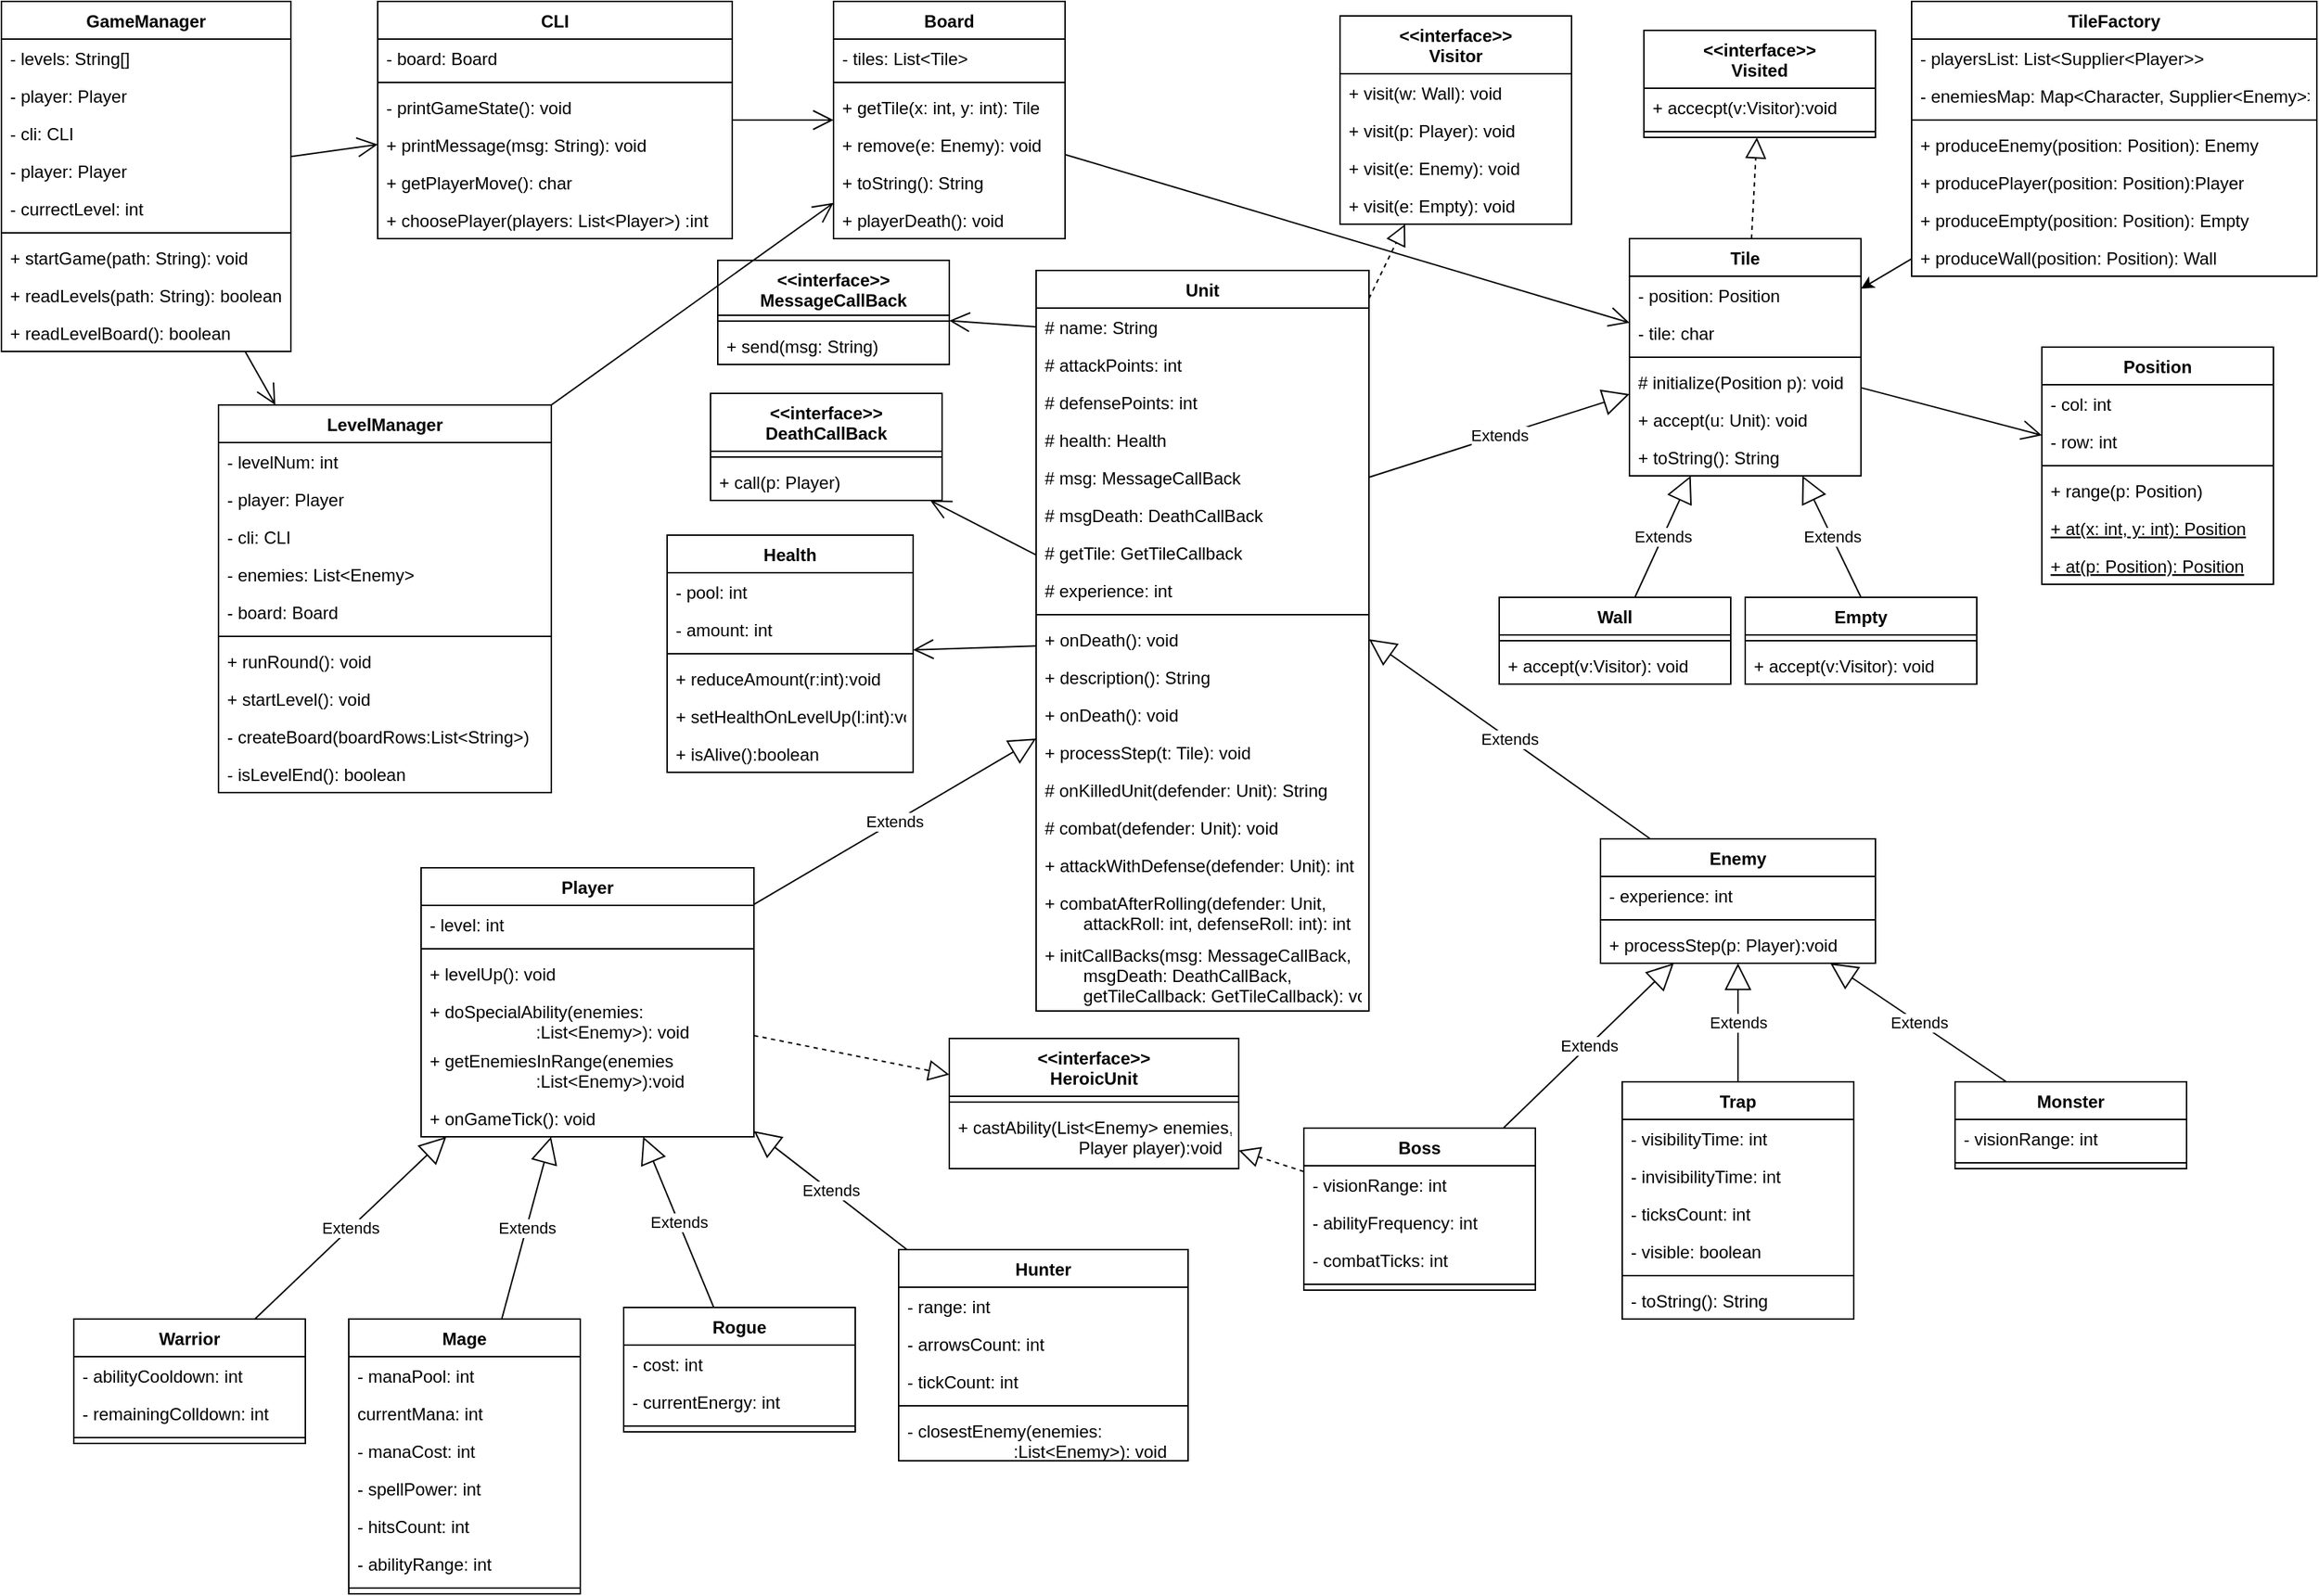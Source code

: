 <mxfile version="19.0.3" type="device"><diagram id="TW3htTOFpkHNs-c8Rnk6" name="‫עמוד-1‬"><mxGraphModel dx="1730" dy="1068" grid="1" gridSize="10" guides="1" tooltips="1" connect="1" arrows="1" fold="1" page="1" pageScale="1" pageWidth="1654" pageHeight="1169" math="0" shadow="0"><root><mxCell id="0"/><mxCell id="1" parent="0"/><mxCell id="2EGQBxaSz5jLg6DLiOOV-1" value="Tile" style="swimlane;fontStyle=1;align=center;verticalAlign=top;childLayout=stackLayout;horizontal=1;startSize=26;horizontalStack=0;resizeParent=1;resizeParentMax=0;resizeLast=0;collapsible=1;marginBottom=0;" parent="1" vertex="1"><mxGeometry x="1155" y="185" width="160" height="164" as="geometry"/></mxCell><mxCell id="2EGQBxaSz5jLg6DLiOOV-79" value="- position: Position" style="text;strokeColor=none;fillColor=none;align=left;verticalAlign=top;spacingLeft=4;spacingRight=4;overflow=hidden;rotatable=0;points=[[0,0.5],[1,0.5]];portConstraint=eastwest;" parent="2EGQBxaSz5jLg6DLiOOV-1" vertex="1"><mxGeometry y="26" width="160" height="26" as="geometry"/></mxCell><mxCell id="2EGQBxaSz5jLg6DLiOOV-77" value="- tile: char" style="text;strokeColor=none;fillColor=none;align=left;verticalAlign=top;spacingLeft=4;spacingRight=4;overflow=hidden;rotatable=0;points=[[0,0.5],[1,0.5]];portConstraint=eastwest;" parent="2EGQBxaSz5jLg6DLiOOV-1" vertex="1"><mxGeometry y="52" width="160" height="26" as="geometry"/></mxCell><mxCell id="2EGQBxaSz5jLg6DLiOOV-3" value="" style="line;strokeWidth=1;fillColor=none;align=left;verticalAlign=middle;spacingTop=-1;spacingLeft=3;spacingRight=3;rotatable=0;labelPosition=right;points=[];portConstraint=eastwest;" parent="2EGQBxaSz5jLg6DLiOOV-1" vertex="1"><mxGeometry y="78" width="160" height="8" as="geometry"/></mxCell><mxCell id="2EGQBxaSz5jLg6DLiOOV-73" value="# initialize(Position p): void" style="text;strokeColor=none;fillColor=none;align=left;verticalAlign=top;spacingLeft=4;spacingRight=4;overflow=hidden;rotatable=0;points=[[0,0.5],[1,0.5]];portConstraint=eastwest;" parent="2EGQBxaSz5jLg6DLiOOV-1" vertex="1"><mxGeometry y="86" width="160" height="26" as="geometry"/></mxCell><mxCell id="o4SK_AzqHz6DqV1nUIPL-28" value="+ accept(u: Unit): void" style="text;strokeColor=none;fillColor=none;align=left;verticalAlign=top;spacingLeft=4;spacingRight=4;overflow=hidden;rotatable=0;points=[[0,0.5],[1,0.5]];portConstraint=eastwest;" parent="2EGQBxaSz5jLg6DLiOOV-1" vertex="1"><mxGeometry y="112" width="160" height="26" as="geometry"/></mxCell><mxCell id="o4SK_AzqHz6DqV1nUIPL-29" value="+ toString(): String" style="text;strokeColor=none;fillColor=none;align=left;verticalAlign=top;spacingLeft=4;spacingRight=4;overflow=hidden;rotatable=0;points=[[0,0.5],[1,0.5]];portConstraint=eastwest;" parent="2EGQBxaSz5jLg6DLiOOV-1" vertex="1"><mxGeometry y="138" width="160" height="26" as="geometry"/></mxCell><mxCell id="2EGQBxaSz5jLg6DLiOOV-5" value="Unit" style="swimlane;fontStyle=1;align=center;verticalAlign=top;childLayout=stackLayout;horizontal=1;startSize=26;horizontalStack=0;resizeParent=1;resizeParentMax=0;resizeLast=0;collapsible=1;marginBottom=0;" parent="1" vertex="1"><mxGeometry x="745" y="207" width="230" height="512" as="geometry"/></mxCell><mxCell id="2EGQBxaSz5jLg6DLiOOV-6" value="# name: String" style="text;strokeColor=none;fillColor=none;align=left;verticalAlign=top;spacingLeft=4;spacingRight=4;overflow=hidden;rotatable=0;points=[[0,0.5],[1,0.5]];portConstraint=eastwest;" parent="2EGQBxaSz5jLg6DLiOOV-5" vertex="1"><mxGeometry y="26" width="230" height="26" as="geometry"/></mxCell><mxCell id="2EGQBxaSz5jLg6DLiOOV-82" value="# attackPoints: int" style="text;strokeColor=none;fillColor=none;align=left;verticalAlign=top;spacingLeft=4;spacingRight=4;overflow=hidden;rotatable=0;points=[[0,0.5],[1,0.5]];portConstraint=eastwest;" parent="2EGQBxaSz5jLg6DLiOOV-5" vertex="1"><mxGeometry y="52" width="230" height="26" as="geometry"/></mxCell><mxCell id="2EGQBxaSz5jLg6DLiOOV-83" value="# defensePoints: int" style="text;strokeColor=none;fillColor=none;align=left;verticalAlign=top;spacingLeft=4;spacingRight=4;overflow=hidden;rotatable=0;points=[[0,0.5],[1,0.5]];portConstraint=eastwest;" parent="2EGQBxaSz5jLg6DLiOOV-5" vertex="1"><mxGeometry y="78" width="230" height="26" as="geometry"/></mxCell><mxCell id="2EGQBxaSz5jLg6DLiOOV-88" value="# health: Health" style="text;strokeColor=none;fillColor=none;align=left;verticalAlign=top;spacingLeft=4;spacingRight=4;overflow=hidden;rotatable=0;points=[[0,0.5],[1,0.5]];portConstraint=eastwest;" parent="2EGQBxaSz5jLg6DLiOOV-5" vertex="1"><mxGeometry y="104" width="230" height="26" as="geometry"/></mxCell><mxCell id="-D_2-7nQ58THGDnQFeYu-1" value="# msg: MessageCallBack" style="text;strokeColor=none;fillColor=none;align=left;verticalAlign=top;spacingLeft=4;spacingRight=4;overflow=hidden;rotatable=0;points=[[0,0.5],[1,0.5]];portConstraint=eastwest;" parent="2EGQBxaSz5jLg6DLiOOV-5" vertex="1"><mxGeometry y="130" width="230" height="26" as="geometry"/></mxCell><mxCell id="-D_2-7nQ58THGDnQFeYu-2" value="# msgDeath: DeathCallBack" style="text;strokeColor=none;fillColor=none;align=left;verticalAlign=top;spacingLeft=4;spacingRight=4;overflow=hidden;rotatable=0;points=[[0,0.5],[1,0.5]];portConstraint=eastwest;" parent="2EGQBxaSz5jLg6DLiOOV-5" vertex="1"><mxGeometry y="156" width="230" height="26" as="geometry"/></mxCell><mxCell id="QyGMcgguSqEEzGkkwAp7-1" value="# getTile: GetTileCallback" style="text;strokeColor=none;fillColor=none;align=left;verticalAlign=top;spacingLeft=4;spacingRight=4;overflow=hidden;rotatable=0;points=[[0,0.5],[1,0.5]];portConstraint=eastwest;" parent="2EGQBxaSz5jLg6DLiOOV-5" vertex="1"><mxGeometry y="182" width="230" height="26" as="geometry"/></mxCell><mxCell id="2EGQBxaSz5jLg6DLiOOV-96" value="# experience: int" style="text;strokeColor=none;fillColor=none;align=left;verticalAlign=top;spacingLeft=4;spacingRight=4;overflow=hidden;rotatable=0;points=[[0,0.5],[1,0.5]];portConstraint=eastwest;" parent="2EGQBxaSz5jLg6DLiOOV-5" vertex="1"><mxGeometry y="208" width="230" height="26" as="geometry"/></mxCell><mxCell id="2EGQBxaSz5jLg6DLiOOV-7" value="" style="line;strokeWidth=1;fillColor=none;align=left;verticalAlign=middle;spacingTop=-1;spacingLeft=3;spacingRight=3;rotatable=0;labelPosition=right;points=[];portConstraint=eastwest;" parent="2EGQBxaSz5jLg6DLiOOV-5" vertex="1"><mxGeometry y="234" width="230" height="8" as="geometry"/></mxCell><mxCell id="2EGQBxaSz5jLg6DLiOOV-8" value="+ onDeath(): void" style="text;strokeColor=none;fillColor=none;align=left;verticalAlign=top;spacingLeft=4;spacingRight=4;overflow=hidden;rotatable=0;points=[[0,0.5],[1,0.5]];portConstraint=eastwest;" parent="2EGQBxaSz5jLg6DLiOOV-5" vertex="1"><mxGeometry y="242" width="230" height="26" as="geometry"/></mxCell><mxCell id="o4SK_AzqHz6DqV1nUIPL-21" value="+ description(): String" style="text;strokeColor=none;fillColor=none;align=left;verticalAlign=top;spacingLeft=4;spacingRight=4;overflow=hidden;rotatable=0;points=[[0,0.5],[1,0.5]];portConstraint=eastwest;" parent="2EGQBxaSz5jLg6DLiOOV-5" vertex="1"><mxGeometry y="268" width="230" height="26" as="geometry"/></mxCell><mxCell id="o4SK_AzqHz6DqV1nUIPL-34" value="+ onDeath(): void" style="text;strokeColor=none;fillColor=none;align=left;verticalAlign=top;spacingLeft=4;spacingRight=4;overflow=hidden;rotatable=0;points=[[0,0.5],[1,0.5]];portConstraint=eastwest;" parent="2EGQBxaSz5jLg6DLiOOV-5" vertex="1"><mxGeometry y="294" width="230" height="26" as="geometry"/></mxCell><mxCell id="o4SK_AzqHz6DqV1nUIPL-31" value="+ processStep(t: Tile): void" style="text;strokeColor=none;fillColor=none;align=left;verticalAlign=top;spacingLeft=4;spacingRight=4;overflow=hidden;rotatable=0;points=[[0,0.5],[1,0.5]];portConstraint=eastwest;" parent="2EGQBxaSz5jLg6DLiOOV-5" vertex="1"><mxGeometry y="320" width="230" height="26" as="geometry"/></mxCell><mxCell id="o4SK_AzqHz6DqV1nUIPL-32" value="# onKilledUnit(defender: Unit): String" style="text;strokeColor=none;fillColor=none;align=left;verticalAlign=top;spacingLeft=4;spacingRight=4;overflow=hidden;rotatable=0;points=[[0,0.5],[1,0.5]];portConstraint=eastwest;" parent="2EGQBxaSz5jLg6DLiOOV-5" vertex="1"><mxGeometry y="346" width="230" height="26" as="geometry"/></mxCell><mxCell id="o4SK_AzqHz6DqV1nUIPL-33" value="# combat(defender: Unit): void" style="text;strokeColor=none;fillColor=none;align=left;verticalAlign=top;spacingLeft=4;spacingRight=4;overflow=hidden;rotatable=0;points=[[0,0.5],[1,0.5]];portConstraint=eastwest;" parent="2EGQBxaSz5jLg6DLiOOV-5" vertex="1"><mxGeometry y="372" width="230" height="26" as="geometry"/></mxCell><mxCell id="2EGQBxaSz5jLg6DLiOOV-20" value="+ attackWithDefense(defender: Unit): int" style="text;strokeColor=none;fillColor=none;align=left;verticalAlign=top;spacingLeft=4;spacingRight=4;overflow=hidden;rotatable=0;points=[[0,0.5],[1,0.5]];portConstraint=eastwest;" parent="2EGQBxaSz5jLg6DLiOOV-5" vertex="1"><mxGeometry y="398" width="230" height="26" as="geometry"/></mxCell><mxCell id="QyGMcgguSqEEzGkkwAp7-2" value="+ combatAfterRolling(defender: Unit,&#10;        attackRoll: int, defenseRoll: int): int" style="text;strokeColor=none;fillColor=none;align=left;verticalAlign=top;spacingLeft=4;spacingRight=4;overflow=hidden;rotatable=0;points=[[0,0.5],[1,0.5]];portConstraint=eastwest;" parent="2EGQBxaSz5jLg6DLiOOV-5" vertex="1"><mxGeometry y="424" width="230" height="36" as="geometry"/></mxCell><mxCell id="-D_2-7nQ58THGDnQFeYu-18" value="+ initCallBacks(msg: MessageCallBack,&#10;        msgDeath: DeathCallBack,&#10;        getTileCallback: GetTileCallback): void&#10;" style="text;strokeColor=none;fillColor=none;align=left;verticalAlign=top;spacingLeft=4;spacingRight=4;overflow=hidden;rotatable=0;points=[[0,0.5],[1,0.5]];portConstraint=eastwest;" parent="2EGQBxaSz5jLg6DLiOOV-5" vertex="1"><mxGeometry y="460" width="230" height="52" as="geometry"/></mxCell><mxCell id="2EGQBxaSz5jLg6DLiOOV-9" value="Wall" style="swimlane;fontStyle=1;align=center;verticalAlign=top;childLayout=stackLayout;horizontal=1;startSize=26;horizontalStack=0;resizeParent=1;resizeParentMax=0;resizeLast=0;collapsible=1;marginBottom=0;" parent="1" vertex="1"><mxGeometry x="1065" y="433" width="160" height="60" as="geometry"/></mxCell><mxCell id="2EGQBxaSz5jLg6DLiOOV-11" value="" style="line;strokeWidth=1;fillColor=none;align=left;verticalAlign=middle;spacingTop=-1;spacingLeft=3;spacingRight=3;rotatable=0;labelPosition=right;points=[];portConstraint=eastwest;" parent="2EGQBxaSz5jLg6DLiOOV-9" vertex="1"><mxGeometry y="26" width="160" height="8" as="geometry"/></mxCell><mxCell id="HoTbtx_b1Ry6N1KX6HsH-11" value="+ accept(v:Visitor): void" style="text;strokeColor=none;fillColor=none;align=left;verticalAlign=top;spacingLeft=4;spacingRight=4;overflow=hidden;rotatable=0;points=[[0,0.5],[1,0.5]];portConstraint=eastwest;" parent="2EGQBxaSz5jLg6DLiOOV-9" vertex="1"><mxGeometry y="34" width="160" height="26" as="geometry"/></mxCell><mxCell id="2EGQBxaSz5jLg6DLiOOV-13" value="Empty" style="swimlane;fontStyle=1;align=center;verticalAlign=top;childLayout=stackLayout;horizontal=1;startSize=26;horizontalStack=0;resizeParent=1;resizeParentMax=0;resizeLast=0;collapsible=1;marginBottom=0;" parent="1" vertex="1"><mxGeometry x="1235" y="433" width="160" height="60" as="geometry"/></mxCell><mxCell id="2EGQBxaSz5jLg6DLiOOV-15" value="" style="line;strokeWidth=1;fillColor=none;align=left;verticalAlign=middle;spacingTop=-1;spacingLeft=3;spacingRight=3;rotatable=0;labelPosition=right;points=[];portConstraint=eastwest;" parent="2EGQBxaSz5jLg6DLiOOV-13" vertex="1"><mxGeometry y="26" width="160" height="8" as="geometry"/></mxCell><mxCell id="HoTbtx_b1Ry6N1KX6HsH-10" value="+ accept(v:Visitor): void" style="text;strokeColor=none;fillColor=none;align=left;verticalAlign=top;spacingLeft=4;spacingRight=4;overflow=hidden;rotatable=0;points=[[0,0.5],[1,0.5]];portConstraint=eastwest;" parent="2EGQBxaSz5jLg6DLiOOV-13" vertex="1"><mxGeometry y="34" width="160" height="26" as="geometry"/></mxCell><mxCell id="2EGQBxaSz5jLg6DLiOOV-17" value="Player" style="swimlane;fontStyle=1;align=center;verticalAlign=top;childLayout=stackLayout;horizontal=1;startSize=26;horizontalStack=0;resizeParent=1;resizeParentMax=0;resizeLast=0;collapsible=1;marginBottom=0;" parent="1" vertex="1"><mxGeometry x="320" y="620" width="230" height="186" as="geometry"/></mxCell><mxCell id="2EGQBxaSz5jLg6DLiOOV-97" value="- level: int" style="text;strokeColor=none;fillColor=none;align=left;verticalAlign=top;spacingLeft=4;spacingRight=4;overflow=hidden;rotatable=0;points=[[0,0.5],[1,0.5]];portConstraint=eastwest;" parent="2EGQBxaSz5jLg6DLiOOV-17" vertex="1"><mxGeometry y="26" width="230" height="26" as="geometry"/></mxCell><mxCell id="2EGQBxaSz5jLg6DLiOOV-19" value="" style="line;strokeWidth=1;fillColor=none;align=left;verticalAlign=middle;spacingTop=-1;spacingLeft=3;spacingRight=3;rotatable=0;labelPosition=right;points=[];portConstraint=eastwest;" parent="2EGQBxaSz5jLg6DLiOOV-17" vertex="1"><mxGeometry y="52" width="230" height="8" as="geometry"/></mxCell><mxCell id="o4SK_AzqHz6DqV1nUIPL-7" value="+ levelUp(): void" style="text;strokeColor=none;fillColor=none;align=left;verticalAlign=top;spacingLeft=4;spacingRight=4;overflow=hidden;rotatable=0;points=[[0,0.5],[1,0.5]];portConstraint=eastwest;" parent="2EGQBxaSz5jLg6DLiOOV-17" vertex="1"><mxGeometry y="60" width="230" height="26" as="geometry"/></mxCell><mxCell id="o4SK_AzqHz6DqV1nUIPL-8" value="+ doSpecialAbility(enemies:&#10;                      :List&lt;Enemy&gt;): void" style="text;strokeColor=none;fillColor=none;align=left;verticalAlign=top;spacingLeft=4;spacingRight=4;overflow=hidden;rotatable=0;points=[[0,0.5],[1,0.5]];portConstraint=eastwest;" parent="2EGQBxaSz5jLg6DLiOOV-17" vertex="1"><mxGeometry y="86" width="230" height="34" as="geometry"/></mxCell><mxCell id="QyGMcgguSqEEzGkkwAp7-18" value="+ getEnemiesInRange(enemies&#10;                      :List&lt;Enemy&gt;):void" style="text;strokeColor=none;fillColor=none;align=left;verticalAlign=top;spacingLeft=4;spacingRight=4;overflow=hidden;rotatable=0;points=[[0,0.5],[1,0.5]];portConstraint=eastwest;" parent="2EGQBxaSz5jLg6DLiOOV-17" vertex="1"><mxGeometry y="120" width="230" height="40" as="geometry"/></mxCell><mxCell id="QyGMcgguSqEEzGkkwAp7-19" value="+ onGameTick(): void" style="text;strokeColor=none;fillColor=none;align=left;verticalAlign=top;spacingLeft=4;spacingRight=4;overflow=hidden;rotatable=0;points=[[0,0.5],[1,0.5]];portConstraint=eastwest;" parent="2EGQBxaSz5jLg6DLiOOV-17" vertex="1"><mxGeometry y="160" width="230" height="26" as="geometry"/></mxCell><mxCell id="2EGQBxaSz5jLg6DLiOOV-21" value="Enemy" style="swimlane;fontStyle=1;align=center;verticalAlign=top;childLayout=stackLayout;horizontal=1;startSize=26;horizontalStack=0;resizeParent=1;resizeParentMax=0;resizeLast=0;collapsible=1;marginBottom=0;" parent="1" vertex="1"><mxGeometry x="1135" y="600" width="190" height="86" as="geometry"/></mxCell><mxCell id="2EGQBxaSz5jLg6DLiOOV-22" value="- experience: int" style="text;strokeColor=none;fillColor=none;align=left;verticalAlign=top;spacingLeft=4;spacingRight=4;overflow=hidden;rotatable=0;points=[[0,0.5],[1,0.5]];portConstraint=eastwest;" parent="2EGQBxaSz5jLg6DLiOOV-21" vertex="1"><mxGeometry y="26" width="190" height="26" as="geometry"/></mxCell><mxCell id="2EGQBxaSz5jLg6DLiOOV-23" value="" style="line;strokeWidth=1;fillColor=none;align=left;verticalAlign=middle;spacingTop=-1;spacingLeft=3;spacingRight=3;rotatable=0;labelPosition=right;points=[];portConstraint=eastwest;" parent="2EGQBxaSz5jLg6DLiOOV-21" vertex="1"><mxGeometry y="52" width="190" height="8" as="geometry"/></mxCell><mxCell id="2EGQBxaSz5jLg6DLiOOV-24" value="+ processStep(p: Player):void" style="text;strokeColor=none;fillColor=none;align=left;verticalAlign=top;spacingLeft=4;spacingRight=4;overflow=hidden;rotatable=0;points=[[0,0.5],[1,0.5]];portConstraint=eastwest;" parent="2EGQBxaSz5jLg6DLiOOV-21" vertex="1"><mxGeometry y="60" width="190" height="26" as="geometry"/></mxCell><mxCell id="2EGQBxaSz5jLg6DLiOOV-25" value="Trap" style="swimlane;fontStyle=1;align=center;verticalAlign=top;childLayout=stackLayout;horizontal=1;startSize=26;horizontalStack=0;resizeParent=1;resizeParentMax=0;resizeLast=0;collapsible=1;marginBottom=0;" parent="1" vertex="1"><mxGeometry x="1150" y="768" width="160" height="164" as="geometry"/></mxCell><mxCell id="2EGQBxaSz5jLg6DLiOOV-26" value="- visibilityTime: int" style="text;strokeColor=none;fillColor=none;align=left;verticalAlign=top;spacingLeft=4;spacingRight=4;overflow=hidden;rotatable=0;points=[[0,0.5],[1,0.5]];portConstraint=eastwest;" parent="2EGQBxaSz5jLg6DLiOOV-25" vertex="1"><mxGeometry y="26" width="160" height="26" as="geometry"/></mxCell><mxCell id="2EGQBxaSz5jLg6DLiOOV-28" value="- invisibilityTime: int" style="text;strokeColor=none;fillColor=none;align=left;verticalAlign=top;spacingLeft=4;spacingRight=4;overflow=hidden;rotatable=0;points=[[0,0.5],[1,0.5]];portConstraint=eastwest;" parent="2EGQBxaSz5jLg6DLiOOV-25" vertex="1"><mxGeometry y="52" width="160" height="26" as="geometry"/></mxCell><mxCell id="o4SK_AzqHz6DqV1nUIPL-17" value="- ticksCount: int" style="text;strokeColor=none;fillColor=none;align=left;verticalAlign=top;spacingLeft=4;spacingRight=4;overflow=hidden;rotatable=0;points=[[0,0.5],[1,0.5]];portConstraint=eastwest;" parent="2EGQBxaSz5jLg6DLiOOV-25" vertex="1"><mxGeometry y="78" width="160" height="26" as="geometry"/></mxCell><mxCell id="o4SK_AzqHz6DqV1nUIPL-18" value="- visible: boolean" style="text;strokeColor=none;fillColor=none;align=left;verticalAlign=top;spacingLeft=4;spacingRight=4;overflow=hidden;rotatable=0;points=[[0,0.5],[1,0.5]];portConstraint=eastwest;" parent="2EGQBxaSz5jLg6DLiOOV-25" vertex="1"><mxGeometry y="104" width="160" height="26" as="geometry"/></mxCell><mxCell id="2EGQBxaSz5jLg6DLiOOV-27" value="" style="line;strokeWidth=1;fillColor=none;align=left;verticalAlign=middle;spacingTop=-1;spacingLeft=3;spacingRight=3;rotatable=0;labelPosition=right;points=[];portConstraint=eastwest;" parent="2EGQBxaSz5jLg6DLiOOV-25" vertex="1"><mxGeometry y="130" width="160" height="8" as="geometry"/></mxCell><mxCell id="o4SK_AzqHz6DqV1nUIPL-19" value="- toString(): String" style="text;strokeColor=none;fillColor=none;align=left;verticalAlign=top;spacingLeft=4;spacingRight=4;overflow=hidden;rotatable=0;points=[[0,0.5],[1,0.5]];portConstraint=eastwest;" parent="2EGQBxaSz5jLg6DLiOOV-25" vertex="1"><mxGeometry y="138" width="160" height="26" as="geometry"/></mxCell><mxCell id="2EGQBxaSz5jLg6DLiOOV-29" value="Monster" style="swimlane;fontStyle=1;align=center;verticalAlign=top;childLayout=stackLayout;horizontal=1;startSize=26;horizontalStack=0;resizeParent=1;resizeParentMax=0;resizeLast=0;collapsible=1;marginBottom=0;" parent="1" vertex="1"><mxGeometry x="1380" y="768" width="160" height="60" as="geometry"/></mxCell><mxCell id="2EGQBxaSz5jLg6DLiOOV-30" value="- visionRange: int" style="text;strokeColor=none;fillColor=none;align=left;verticalAlign=top;spacingLeft=4;spacingRight=4;overflow=hidden;rotatable=0;points=[[0,0.5],[1,0.5]];portConstraint=eastwest;" parent="2EGQBxaSz5jLg6DLiOOV-29" vertex="1"><mxGeometry y="26" width="160" height="26" as="geometry"/></mxCell><mxCell id="2EGQBxaSz5jLg6DLiOOV-31" value="" style="line;strokeWidth=1;fillColor=none;align=left;verticalAlign=middle;spacingTop=-1;spacingLeft=3;spacingRight=3;rotatable=0;labelPosition=right;points=[];portConstraint=eastwest;" parent="2EGQBxaSz5jLg6DLiOOV-29" vertex="1"><mxGeometry y="52" width="160" height="8" as="geometry"/></mxCell><mxCell id="2EGQBxaSz5jLg6DLiOOV-33" value="Warrior" style="swimlane;fontStyle=1;align=center;verticalAlign=top;childLayout=stackLayout;horizontal=1;startSize=26;horizontalStack=0;resizeParent=1;resizeParentMax=0;resizeLast=0;collapsible=1;marginBottom=0;" parent="1" vertex="1"><mxGeometry x="80" y="932" width="160" height="86" as="geometry"/></mxCell><mxCell id="2EGQBxaSz5jLg6DLiOOV-34" value="- abilityCooldown: int" style="text;strokeColor=none;fillColor=none;align=left;verticalAlign=top;spacingLeft=4;spacingRight=4;overflow=hidden;rotatable=0;points=[[0,0.5],[1,0.5]];portConstraint=eastwest;" parent="2EGQBxaSz5jLg6DLiOOV-33" vertex="1"><mxGeometry y="26" width="160" height="26" as="geometry"/></mxCell><mxCell id="o4SK_AzqHz6DqV1nUIPL-9" value="- remainingColldown: int" style="text;strokeColor=none;fillColor=none;align=left;verticalAlign=top;spacingLeft=4;spacingRight=4;overflow=hidden;rotatable=0;points=[[0,0.5],[1,0.5]];portConstraint=eastwest;" parent="2EGQBxaSz5jLg6DLiOOV-33" vertex="1"><mxGeometry y="52" width="160" height="26" as="geometry"/></mxCell><mxCell id="2EGQBxaSz5jLg6DLiOOV-35" value="" style="line;strokeWidth=1;fillColor=none;align=left;verticalAlign=middle;spacingTop=-1;spacingLeft=3;spacingRight=3;rotatable=0;labelPosition=right;points=[];portConstraint=eastwest;" parent="2EGQBxaSz5jLg6DLiOOV-33" vertex="1"><mxGeometry y="78" width="160" height="8" as="geometry"/></mxCell><mxCell id="2EGQBxaSz5jLg6DLiOOV-37" value="Mage" style="swimlane;fontStyle=1;align=center;verticalAlign=top;childLayout=stackLayout;horizontal=1;startSize=26;horizontalStack=0;resizeParent=1;resizeParentMax=0;resizeLast=0;collapsible=1;marginBottom=0;" parent="1" vertex="1"><mxGeometry x="270" y="932" width="160" height="190" as="geometry"/></mxCell><mxCell id="2EGQBxaSz5jLg6DLiOOV-38" value="- manaPool: int" style="text;strokeColor=none;fillColor=none;align=left;verticalAlign=top;spacingLeft=4;spacingRight=4;overflow=hidden;rotatable=0;points=[[0,0.5],[1,0.5]];portConstraint=eastwest;" parent="2EGQBxaSz5jLg6DLiOOV-37" vertex="1"><mxGeometry y="26" width="160" height="26" as="geometry"/></mxCell><mxCell id="o4SK_AzqHz6DqV1nUIPL-10" value="currentMana: int" style="text;strokeColor=none;fillColor=none;align=left;verticalAlign=top;spacingLeft=4;spacingRight=4;overflow=hidden;rotatable=0;points=[[0,0.5],[1,0.5]];portConstraint=eastwest;" parent="2EGQBxaSz5jLg6DLiOOV-37" vertex="1"><mxGeometry y="52" width="160" height="26" as="geometry"/></mxCell><mxCell id="2EGQBxaSz5jLg6DLiOOV-40" value="- manaCost: int" style="text;strokeColor=none;fillColor=none;align=left;verticalAlign=top;spacingLeft=4;spacingRight=4;overflow=hidden;rotatable=0;points=[[0,0.5],[1,0.5]];portConstraint=eastwest;" parent="2EGQBxaSz5jLg6DLiOOV-37" vertex="1"><mxGeometry y="78" width="160" height="26" as="geometry"/></mxCell><mxCell id="o4SK_AzqHz6DqV1nUIPL-11" value="- spellPower: int" style="text;strokeColor=none;fillColor=none;align=left;verticalAlign=top;spacingLeft=4;spacingRight=4;overflow=hidden;rotatable=0;points=[[0,0.5],[1,0.5]];portConstraint=eastwest;" parent="2EGQBxaSz5jLg6DLiOOV-37" vertex="1"><mxGeometry y="104" width="160" height="26" as="geometry"/></mxCell><mxCell id="o4SK_AzqHz6DqV1nUIPL-12" value="- hitsCount: int" style="text;strokeColor=none;fillColor=none;align=left;verticalAlign=top;spacingLeft=4;spacingRight=4;overflow=hidden;rotatable=0;points=[[0,0.5],[1,0.5]];portConstraint=eastwest;" parent="2EGQBxaSz5jLg6DLiOOV-37" vertex="1"><mxGeometry y="130" width="160" height="26" as="geometry"/></mxCell><mxCell id="o4SK_AzqHz6DqV1nUIPL-13" value="- abilityRange: int" style="text;strokeColor=none;fillColor=none;align=left;verticalAlign=top;spacingLeft=4;spacingRight=4;overflow=hidden;rotatable=0;points=[[0,0.5],[1,0.5]];portConstraint=eastwest;" parent="2EGQBxaSz5jLg6DLiOOV-37" vertex="1"><mxGeometry y="156" width="160" height="26" as="geometry"/></mxCell><mxCell id="2EGQBxaSz5jLg6DLiOOV-39" value="" style="line;strokeWidth=1;fillColor=none;align=left;verticalAlign=middle;spacingTop=-1;spacingLeft=3;spacingRight=3;rotatable=0;labelPosition=right;points=[];portConstraint=eastwest;" parent="2EGQBxaSz5jLg6DLiOOV-37" vertex="1"><mxGeometry y="182" width="160" height="8" as="geometry"/></mxCell><mxCell id="2EGQBxaSz5jLg6DLiOOV-41" value="Rogue" style="swimlane;fontStyle=1;align=center;verticalAlign=top;childLayout=stackLayout;horizontal=1;startSize=26;horizontalStack=0;resizeParent=1;resizeParentMax=0;resizeLast=0;collapsible=1;marginBottom=0;" parent="1" vertex="1"><mxGeometry x="460" y="924" width="160" height="86" as="geometry"/></mxCell><mxCell id="2EGQBxaSz5jLg6DLiOOV-42" value="- cost: int" style="text;strokeColor=none;fillColor=none;align=left;verticalAlign=top;spacingLeft=4;spacingRight=4;overflow=hidden;rotatable=0;points=[[0,0.5],[1,0.5]];portConstraint=eastwest;" parent="2EGQBxaSz5jLg6DLiOOV-41" vertex="1"><mxGeometry y="26" width="160" height="26" as="geometry"/></mxCell><mxCell id="o4SK_AzqHz6DqV1nUIPL-16" value="- currentEnergy: int" style="text;strokeColor=none;fillColor=none;align=left;verticalAlign=top;spacingLeft=4;spacingRight=4;overflow=hidden;rotatable=0;points=[[0,0.5],[1,0.5]];portConstraint=eastwest;" parent="2EGQBxaSz5jLg6DLiOOV-41" vertex="1"><mxGeometry y="52" width="160" height="26" as="geometry"/></mxCell><mxCell id="2EGQBxaSz5jLg6DLiOOV-43" value="" style="line;strokeWidth=1;fillColor=none;align=left;verticalAlign=middle;spacingTop=-1;spacingLeft=3;spacingRight=3;rotatable=0;labelPosition=right;points=[];portConstraint=eastwest;" parent="2EGQBxaSz5jLg6DLiOOV-41" vertex="1"><mxGeometry y="78" width="160" height="8" as="geometry"/></mxCell><mxCell id="2EGQBxaSz5jLg6DLiOOV-45" value="Board" style="swimlane;fontStyle=1;align=center;verticalAlign=top;childLayout=stackLayout;horizontal=1;startSize=26;horizontalStack=0;resizeParent=1;resizeParentMax=0;resizeLast=0;collapsible=1;marginBottom=0;" parent="1" vertex="1"><mxGeometry x="605" y="21" width="160" height="164" as="geometry"/></mxCell><mxCell id="2EGQBxaSz5jLg6DLiOOV-46" value="- tiles: List&lt;Tile&gt;" style="text;strokeColor=none;fillColor=none;align=left;verticalAlign=top;spacingLeft=4;spacingRight=4;overflow=hidden;rotatable=0;points=[[0,0.5],[1,0.5]];portConstraint=eastwest;" parent="2EGQBxaSz5jLg6DLiOOV-45" vertex="1"><mxGeometry y="26" width="160" height="26" as="geometry"/></mxCell><mxCell id="2EGQBxaSz5jLg6DLiOOV-47" value="" style="line;strokeWidth=1;fillColor=none;align=left;verticalAlign=middle;spacingTop=-1;spacingLeft=3;spacingRight=3;rotatable=0;labelPosition=right;points=[];portConstraint=eastwest;" parent="2EGQBxaSz5jLg6DLiOOV-45" vertex="1"><mxGeometry y="52" width="160" height="8" as="geometry"/></mxCell><mxCell id="2EGQBxaSz5jLg6DLiOOV-48" value="+ getTile(x: int, y: int): Tile" style="text;strokeColor=none;fillColor=none;align=left;verticalAlign=top;spacingLeft=4;spacingRight=4;overflow=hidden;rotatable=0;points=[[0,0.5],[1,0.5]];portConstraint=eastwest;" parent="2EGQBxaSz5jLg6DLiOOV-45" vertex="1"><mxGeometry y="60" width="160" height="26" as="geometry"/></mxCell><mxCell id="o4SK_AzqHz6DqV1nUIPL-26" value="+ remove(e: Enemy): void" style="text;strokeColor=none;fillColor=none;align=left;verticalAlign=top;spacingLeft=4;spacingRight=4;overflow=hidden;rotatable=0;points=[[0,0.5],[1,0.5]];portConstraint=eastwest;" parent="2EGQBxaSz5jLg6DLiOOV-45" vertex="1"><mxGeometry y="86" width="160" height="26" as="geometry"/></mxCell><mxCell id="o4SK_AzqHz6DqV1nUIPL-27" value="+ toString(): String" style="text;strokeColor=none;fillColor=none;align=left;verticalAlign=top;spacingLeft=4;spacingRight=4;overflow=hidden;rotatable=0;points=[[0,0.5],[1,0.5]];portConstraint=eastwest;" parent="2EGQBxaSz5jLg6DLiOOV-45" vertex="1"><mxGeometry y="112" width="160" height="26" as="geometry"/></mxCell><mxCell id="-D_2-7nQ58THGDnQFeYu-24" value="+ playerDeath(): void" style="text;strokeColor=none;fillColor=none;align=left;verticalAlign=top;spacingLeft=4;spacingRight=4;overflow=hidden;rotatable=0;points=[[0,0.5],[1,0.5]];portConstraint=eastwest;" parent="2EGQBxaSz5jLg6DLiOOV-45" vertex="1"><mxGeometry y="138" width="160" height="26" as="geometry"/></mxCell><mxCell id="2EGQBxaSz5jLg6DLiOOV-49" value="" style="endArrow=open;endFill=1;endSize=12;html=1;rounded=0;" parent="1" source="2EGQBxaSz5jLg6DLiOOV-45" target="2EGQBxaSz5jLg6DLiOOV-1" edge="1"><mxGeometry width="160" relative="1" as="geometry"><mxPoint x="725" y="339" as="sourcePoint"/><mxPoint x="885" y="339" as="targetPoint"/><Array as="points"/></mxGeometry></mxCell><mxCell id="2EGQBxaSz5jLg6DLiOOV-50" value="Extends" style="endArrow=block;endSize=16;endFill=0;html=1;rounded=0;exitX=1;exitY=0.5;exitDx=0;exitDy=0;" parent="1" source="-D_2-7nQ58THGDnQFeYu-1" target="2EGQBxaSz5jLg6DLiOOV-1" edge="1"><mxGeometry width="160" relative="1" as="geometry"><mxPoint x="955" y="355.264" as="sourcePoint"/><mxPoint x="945" y="351" as="targetPoint"/></mxGeometry></mxCell><mxCell id="2EGQBxaSz5jLg6DLiOOV-51" value="Extends" style="endArrow=block;endSize=16;endFill=0;html=1;rounded=0;" parent="1" source="2EGQBxaSz5jLg6DLiOOV-9" target="2EGQBxaSz5jLg6DLiOOV-1" edge="1"><mxGeometry width="160" relative="1" as="geometry"><mxPoint x="785" y="351" as="sourcePoint"/><mxPoint x="945" y="351" as="targetPoint"/></mxGeometry></mxCell><mxCell id="2EGQBxaSz5jLg6DLiOOV-52" value="Extends" style="endArrow=block;endSize=16;endFill=0;html=1;rounded=0;exitX=0.5;exitY=0;exitDx=0;exitDy=0;" parent="1" source="2EGQBxaSz5jLg6DLiOOV-13" target="2EGQBxaSz5jLg6DLiOOV-1" edge="1"><mxGeometry width="160" relative="1" as="geometry"><mxPoint x="785" y="351" as="sourcePoint"/><mxPoint x="945" y="351" as="targetPoint"/></mxGeometry></mxCell><mxCell id="2EGQBxaSz5jLg6DLiOOV-53" value="Extends" style="endArrow=block;endSize=16;endFill=0;html=1;rounded=0;" parent="1" source="2EGQBxaSz5jLg6DLiOOV-17" target="2EGQBxaSz5jLg6DLiOOV-5" edge="1"><mxGeometry width="160" relative="1" as="geometry"><mxPoint x="725" y="539" as="sourcePoint"/><mxPoint x="885" y="539" as="targetPoint"/></mxGeometry></mxCell><mxCell id="2EGQBxaSz5jLg6DLiOOV-54" value="Extends" style="endArrow=block;endSize=16;endFill=0;html=1;rounded=0;entryX=1;entryY=0.5;entryDx=0;entryDy=0;" parent="1" source="2EGQBxaSz5jLg6DLiOOV-21" target="2EGQBxaSz5jLg6DLiOOV-8" edge="1"><mxGeometry width="160" relative="1" as="geometry"><mxPoint x="785" y="551" as="sourcePoint"/><mxPoint x="955" y="475.419" as="targetPoint"/></mxGeometry></mxCell><mxCell id="2EGQBxaSz5jLg6DLiOOV-55" value="Extends" style="endArrow=block;endSize=16;endFill=0;html=1;rounded=0;" parent="1" source="2EGQBxaSz5jLg6DLiOOV-33" target="2EGQBxaSz5jLg6DLiOOV-17" edge="1"><mxGeometry width="160" relative="1" as="geometry"><mxPoint x="725" y="639" as="sourcePoint"/><mxPoint x="885" y="639" as="targetPoint"/></mxGeometry></mxCell><mxCell id="2EGQBxaSz5jLg6DLiOOV-56" value="Extends" style="endArrow=block;endSize=16;endFill=0;html=1;rounded=0;" parent="1" source="2EGQBxaSz5jLg6DLiOOV-37" target="2EGQBxaSz5jLg6DLiOOV-17" edge="1"><mxGeometry width="160" relative="1" as="geometry"><mxPoint x="725" y="639" as="sourcePoint"/><mxPoint x="885" y="639" as="targetPoint"/></mxGeometry></mxCell><mxCell id="2EGQBxaSz5jLg6DLiOOV-57" value="Extends" style="endArrow=block;endSize=16;endFill=0;html=1;rounded=0;" parent="1" source="2EGQBxaSz5jLg6DLiOOV-41" target="2EGQBxaSz5jLg6DLiOOV-17" edge="1"><mxGeometry width="160" relative="1" as="geometry"><mxPoint x="725" y="639" as="sourcePoint"/><mxPoint x="885" y="639" as="targetPoint"/></mxGeometry></mxCell><mxCell id="2EGQBxaSz5jLg6DLiOOV-58" value="Extends" style="endArrow=block;endSize=16;endFill=0;html=1;rounded=0;" parent="1" source="2EGQBxaSz5jLg6DLiOOV-25" target="2EGQBxaSz5jLg6DLiOOV-21" edge="1"><mxGeometry width="160" relative="1" as="geometry"><mxPoint x="895" y="510" as="sourcePoint"/><mxPoint x="1055" y="510" as="targetPoint"/></mxGeometry></mxCell><mxCell id="2EGQBxaSz5jLg6DLiOOV-59" value="Extends" style="endArrow=block;endSize=16;endFill=0;html=1;rounded=0;" parent="1" source="2EGQBxaSz5jLg6DLiOOV-29" target="2EGQBxaSz5jLg6DLiOOV-21" edge="1"><mxGeometry width="160" relative="1" as="geometry"><mxPoint x="775" y="510" as="sourcePoint"/><mxPoint x="935" y="510" as="targetPoint"/></mxGeometry></mxCell><mxCell id="2EGQBxaSz5jLg6DLiOOV-60" value="CLI" style="swimlane;fontStyle=1;align=center;verticalAlign=top;childLayout=stackLayout;horizontal=1;startSize=26;horizontalStack=0;resizeParent=1;resizeParentMax=0;resizeLast=0;collapsible=1;marginBottom=0;" parent="1" vertex="1"><mxGeometry x="290" y="21" width="245" height="164" as="geometry"/></mxCell><mxCell id="HoTbtx_b1Ry6N1KX6HsH-1" value="- board: Board" style="text;strokeColor=none;fillColor=none;align=left;verticalAlign=top;spacingLeft=4;spacingRight=4;overflow=hidden;rotatable=0;points=[[0,0.5],[1,0.5]];portConstraint=eastwest;" parent="2EGQBxaSz5jLg6DLiOOV-60" vertex="1"><mxGeometry y="26" width="245" height="26" as="geometry"/></mxCell><mxCell id="2EGQBxaSz5jLg6DLiOOV-62" value="" style="line;strokeWidth=1;fillColor=none;align=left;verticalAlign=middle;spacingTop=-1;spacingLeft=3;spacingRight=3;rotatable=0;labelPosition=right;points=[];portConstraint=eastwest;" parent="2EGQBxaSz5jLg6DLiOOV-60" vertex="1"><mxGeometry y="52" width="245" height="8" as="geometry"/></mxCell><mxCell id="2EGQBxaSz5jLg6DLiOOV-63" value="- printGameState(): void" style="text;strokeColor=none;fillColor=none;align=left;verticalAlign=top;spacingLeft=4;spacingRight=4;overflow=hidden;rotatable=0;points=[[0,0.5],[1,0.5]];portConstraint=eastwest;" parent="2EGQBxaSz5jLg6DLiOOV-60" vertex="1"><mxGeometry y="60" width="245" height="26" as="geometry"/></mxCell><mxCell id="kk0bY-R7mO2mtczOuIQn-6" value="+ printMessage(msg: String): void" style="text;strokeColor=none;fillColor=none;align=left;verticalAlign=top;spacingLeft=4;spacingRight=4;overflow=hidden;rotatable=0;points=[[0,0.5],[1,0.5]];portConstraint=eastwest;" parent="2EGQBxaSz5jLg6DLiOOV-60" vertex="1"><mxGeometry y="86" width="245" height="26" as="geometry"/></mxCell><mxCell id="HoTbtx_b1Ry6N1KX6HsH-2" value="+ getPlayerMove(): char" style="text;strokeColor=none;fillColor=none;align=left;verticalAlign=top;spacingLeft=4;spacingRight=4;overflow=hidden;rotatable=0;points=[[0,0.5],[1,0.5]];portConstraint=eastwest;" parent="2EGQBxaSz5jLg6DLiOOV-60" vertex="1"><mxGeometry y="112" width="245" height="26" as="geometry"/></mxCell><mxCell id="HoTbtx_b1Ry6N1KX6HsH-3" value="+ choosePlayer(players: List&lt;Player&gt;) :int" style="text;strokeColor=none;fillColor=none;align=left;verticalAlign=top;spacingLeft=4;spacingRight=4;overflow=hidden;rotatable=0;points=[[0,0.5],[1,0.5]];portConstraint=eastwest;" parent="2EGQBxaSz5jLg6DLiOOV-60" vertex="1"><mxGeometry y="138" width="245" height="26" as="geometry"/></mxCell><mxCell id="2EGQBxaSz5jLg6DLiOOV-78" value="Position" style="swimlane;fontStyle=1;align=center;verticalAlign=top;childLayout=stackLayout;horizontal=1;startSize=26;horizontalStack=0;resizeParent=1;resizeParentMax=0;resizeLast=0;collapsible=1;marginBottom=0;" parent="1" vertex="1"><mxGeometry x="1440" y="260" width="160" height="164" as="geometry"/></mxCell><mxCell id="2EGQBxaSz5jLg6DLiOOV-72" value="- col: int" style="text;strokeColor=none;fillColor=none;align=left;verticalAlign=top;spacingLeft=4;spacingRight=4;overflow=hidden;rotatable=0;points=[[0,0.5],[1,0.5]];portConstraint=eastwest;" parent="2EGQBxaSz5jLg6DLiOOV-78" vertex="1"><mxGeometry y="26" width="160" height="26" as="geometry"/></mxCell><mxCell id="2EGQBxaSz5jLg6DLiOOV-4" value="- row: int" style="text;strokeColor=none;fillColor=none;align=left;verticalAlign=top;spacingLeft=4;spacingRight=4;overflow=hidden;rotatable=0;points=[[0,0.5],[1,0.5]];portConstraint=eastwest;" parent="2EGQBxaSz5jLg6DLiOOV-78" vertex="1"><mxGeometry y="52" width="160" height="26" as="geometry"/></mxCell><mxCell id="2EGQBxaSz5jLg6DLiOOV-80" value="" style="line;strokeWidth=1;fillColor=none;align=left;verticalAlign=middle;spacingTop=-1;spacingLeft=3;spacingRight=3;rotatable=0;labelPosition=right;points=[];portConstraint=eastwest;" parent="2EGQBxaSz5jLg6DLiOOV-78" vertex="1"><mxGeometry y="78" width="160" height="8" as="geometry"/></mxCell><mxCell id="2EGQBxaSz5jLg6DLiOOV-81" value="+ range(p: Position)" style="text;strokeColor=none;fillColor=none;align=left;verticalAlign=top;spacingLeft=4;spacingRight=4;overflow=hidden;rotatable=0;points=[[0,0.5],[1,0.5]];portConstraint=eastwest;" parent="2EGQBxaSz5jLg6DLiOOV-78" vertex="1"><mxGeometry y="86" width="160" height="26" as="geometry"/></mxCell><mxCell id="HoTbtx_b1Ry6N1KX6HsH-4" value="+ at(x: int, y: int): Position" style="text;strokeColor=none;fillColor=none;align=left;verticalAlign=top;spacingLeft=4;spacingRight=4;overflow=hidden;rotatable=0;points=[[0,0.5],[1,0.5]];portConstraint=eastwest;fontStyle=4" parent="2EGQBxaSz5jLg6DLiOOV-78" vertex="1"><mxGeometry y="112" width="160" height="26" as="geometry"/></mxCell><mxCell id="CjRp0cxdi22mHtc-B4KX-4" value="+ at(p: Position): Position" style="text;strokeColor=none;fillColor=none;align=left;verticalAlign=top;spacingLeft=4;spacingRight=4;overflow=hidden;rotatable=0;points=[[0,0.5],[1,0.5]];portConstraint=eastwest;fontStyle=4" vertex="1" parent="2EGQBxaSz5jLg6DLiOOV-78"><mxGeometry y="138" width="160" height="26" as="geometry"/></mxCell><mxCell id="2EGQBxaSz5jLg6DLiOOV-84" value="Health" style="swimlane;fontStyle=1;align=center;verticalAlign=top;childLayout=stackLayout;horizontal=1;startSize=26;horizontalStack=0;resizeParent=1;resizeParentMax=0;resizeLast=0;collapsible=1;marginBottom=0;" parent="1" vertex="1"><mxGeometry x="490" y="390" width="170" height="164" as="geometry"/></mxCell><mxCell id="2EGQBxaSz5jLg6DLiOOV-85" value="- pool: int" style="text;strokeColor=none;fillColor=none;align=left;verticalAlign=top;spacingLeft=4;spacingRight=4;overflow=hidden;rotatable=0;points=[[0,0.5],[1,0.5]];portConstraint=eastwest;" parent="2EGQBxaSz5jLg6DLiOOV-84" vertex="1"><mxGeometry y="26" width="170" height="26" as="geometry"/></mxCell><mxCell id="2EGQBxaSz5jLg6DLiOOV-90" value="- amount: int" style="text;strokeColor=none;fillColor=none;align=left;verticalAlign=top;spacingLeft=4;spacingRight=4;overflow=hidden;rotatable=0;points=[[0,0.5],[1,0.5]];portConstraint=eastwest;" parent="2EGQBxaSz5jLg6DLiOOV-84" vertex="1"><mxGeometry y="52" width="170" height="26" as="geometry"/></mxCell><mxCell id="2EGQBxaSz5jLg6DLiOOV-86" value="" style="line;strokeWidth=1;fillColor=none;align=left;verticalAlign=middle;spacingTop=-1;spacingLeft=3;spacingRight=3;rotatable=0;labelPosition=right;points=[];portConstraint=eastwest;" parent="2EGQBxaSz5jLg6DLiOOV-84" vertex="1"><mxGeometry y="78" width="170" height="8" as="geometry"/></mxCell><mxCell id="2EGQBxaSz5jLg6DLiOOV-87" value="+ reduceAmount(r:int):void&#10;" style="text;strokeColor=none;fillColor=none;align=left;verticalAlign=top;spacingLeft=4;spacingRight=4;overflow=hidden;rotatable=0;points=[[0,0.5],[1,0.5]];portConstraint=eastwest;" parent="2EGQBxaSz5jLg6DLiOOV-84" vertex="1"><mxGeometry y="86" width="170" height="26" as="geometry"/></mxCell><mxCell id="HoTbtx_b1Ry6N1KX6HsH-6" value="+ setHealthOnLevelUp(l:int):void&#10;" style="text;strokeColor=none;fillColor=none;align=left;verticalAlign=top;spacingLeft=4;spacingRight=4;overflow=hidden;rotatable=0;points=[[0,0.5],[1,0.5]];portConstraint=eastwest;" parent="2EGQBxaSz5jLg6DLiOOV-84" vertex="1"><mxGeometry y="112" width="170" height="26" as="geometry"/></mxCell><mxCell id="HoTbtx_b1Ry6N1KX6HsH-7" value="+ isAlive():boolean&#10;" style="text;strokeColor=none;fillColor=none;align=left;verticalAlign=top;spacingLeft=4;spacingRight=4;overflow=hidden;rotatable=0;points=[[0,0.5],[1,0.5]];portConstraint=eastwest;" parent="2EGQBxaSz5jLg6DLiOOV-84" vertex="1"><mxGeometry y="138" width="170" height="26" as="geometry"/></mxCell><mxCell id="2EGQBxaSz5jLg6DLiOOV-89" value="" style="endArrow=open;endFill=1;endSize=12;html=1;rounded=0;" parent="1" source="2EGQBxaSz5jLg6DLiOOV-5" target="2EGQBxaSz5jLg6DLiOOV-84" edge="1"><mxGeometry width="160" relative="1" as="geometry"><mxPoint x="605" y="439" as="sourcePoint"/><mxPoint x="765" y="439" as="targetPoint"/></mxGeometry></mxCell><mxCell id="o4SK_AzqHz6DqV1nUIPL-1" value="Hunter" style="swimlane;fontStyle=1;align=center;verticalAlign=top;childLayout=stackLayout;horizontal=1;startSize=26;horizontalStack=0;resizeParent=1;resizeParentMax=0;resizeLast=0;collapsible=1;marginBottom=0;" parent="1" vertex="1"><mxGeometry x="650" y="884" width="200" height="146" as="geometry"/></mxCell><mxCell id="o4SK_AzqHz6DqV1nUIPL-2" value="- range: int" style="text;strokeColor=none;fillColor=none;align=left;verticalAlign=top;spacingLeft=4;spacingRight=4;overflow=hidden;rotatable=0;points=[[0,0.5],[1,0.5]];portConstraint=eastwest;" parent="o4SK_AzqHz6DqV1nUIPL-1" vertex="1"><mxGeometry y="26" width="200" height="26" as="geometry"/></mxCell><mxCell id="QyGMcgguSqEEzGkkwAp7-25" value="- arrowsCount: int" style="text;strokeColor=none;fillColor=none;align=left;verticalAlign=top;spacingLeft=4;spacingRight=4;overflow=hidden;rotatable=0;points=[[0,0.5],[1,0.5]];portConstraint=eastwest;" parent="o4SK_AzqHz6DqV1nUIPL-1" vertex="1"><mxGeometry y="52" width="200" height="26" as="geometry"/></mxCell><mxCell id="QyGMcgguSqEEzGkkwAp7-26" value="- tickCount: int" style="text;strokeColor=none;fillColor=none;align=left;verticalAlign=top;spacingLeft=4;spacingRight=4;overflow=hidden;rotatable=0;points=[[0,0.5],[1,0.5]];portConstraint=eastwest;" parent="o4SK_AzqHz6DqV1nUIPL-1" vertex="1"><mxGeometry y="78" width="200" height="26" as="geometry"/></mxCell><mxCell id="o4SK_AzqHz6DqV1nUIPL-3" value="" style="line;strokeWidth=1;fillColor=none;align=left;verticalAlign=middle;spacingTop=-1;spacingLeft=3;spacingRight=3;rotatable=0;labelPosition=right;points=[];portConstraint=eastwest;" parent="o4SK_AzqHz6DqV1nUIPL-1" vertex="1"><mxGeometry y="104" width="200" height="8" as="geometry"/></mxCell><mxCell id="QyGMcgguSqEEzGkkwAp7-20" value="- closestEnemy(enemies:&#10;                      :List&lt;Enemy&gt;): void" style="text;strokeColor=none;fillColor=none;align=left;verticalAlign=top;spacingLeft=4;spacingRight=4;overflow=hidden;rotatable=0;points=[[0,0.5],[1,0.5]];portConstraint=eastwest;" parent="o4SK_AzqHz6DqV1nUIPL-1" vertex="1"><mxGeometry y="112" width="200" height="34" as="geometry"/></mxCell><mxCell id="o4SK_AzqHz6DqV1nUIPL-5" value="Extends" style="endArrow=block;endSize=16;endFill=0;html=1;rounded=0;" parent="1" source="o4SK_AzqHz6DqV1nUIPL-1" target="2EGQBxaSz5jLg6DLiOOV-17" edge="1"><mxGeometry width="160" relative="1" as="geometry"><mxPoint x="605" y="759" as="sourcePoint"/><mxPoint x="765" y="759" as="targetPoint"/></mxGeometry></mxCell><mxCell id="o4SK_AzqHz6DqV1nUIPL-22" value="TileFactory" style="swimlane;fontStyle=1;align=center;verticalAlign=top;childLayout=stackLayout;horizontal=1;startSize=26;horizontalStack=0;resizeParent=1;resizeParentMax=0;resizeLast=0;collapsible=1;marginBottom=0;" parent="1" vertex="1"><mxGeometry x="1350" y="21" width="280" height="190" as="geometry"/></mxCell><mxCell id="o4SK_AzqHz6DqV1nUIPL-23" value="- playersList: List&lt;Supplier&lt;Player&gt;&gt; " style="text;strokeColor=none;fillColor=none;align=left;verticalAlign=top;spacingLeft=4;spacingRight=4;overflow=hidden;rotatable=0;points=[[0,0.5],[1,0.5]];portConstraint=eastwest;" parent="o4SK_AzqHz6DqV1nUIPL-22" vertex="1"><mxGeometry y="26" width="280" height="26" as="geometry"/></mxCell><mxCell id="kk0bY-R7mO2mtczOuIQn-2" value="- enemiesMap: Map&lt;Character, Supplier&lt;Enemy&gt;&gt;" style="text;strokeColor=none;fillColor=none;align=left;verticalAlign=top;spacingLeft=4;spacingRight=4;overflow=hidden;rotatable=0;points=[[0,0.5],[1,0.5]];portConstraint=eastwest;" parent="o4SK_AzqHz6DqV1nUIPL-22" vertex="1"><mxGeometry y="52" width="280" height="26" as="geometry"/></mxCell><mxCell id="o4SK_AzqHz6DqV1nUIPL-24" value="" style="line;strokeWidth=1;fillColor=none;align=left;verticalAlign=middle;spacingTop=-1;spacingLeft=3;spacingRight=3;rotatable=0;labelPosition=right;points=[];portConstraint=eastwest;" parent="o4SK_AzqHz6DqV1nUIPL-22" vertex="1"><mxGeometry y="78" width="280" height="8" as="geometry"/></mxCell><mxCell id="o4SK_AzqHz6DqV1nUIPL-25" value="+ produceEnemy(position: Position): Enemy" style="text;strokeColor=none;fillColor=none;align=left;verticalAlign=top;spacingLeft=4;spacingRight=4;overflow=hidden;rotatable=0;points=[[0,0.5],[1,0.5]];portConstraint=eastwest;" parent="o4SK_AzqHz6DqV1nUIPL-22" vertex="1"><mxGeometry y="86" width="280" height="26" as="geometry"/></mxCell><mxCell id="kk0bY-R7mO2mtczOuIQn-1" value="+ producePlayer(position: Position):Player" style="text;strokeColor=none;fillColor=none;align=left;verticalAlign=top;spacingLeft=4;spacingRight=4;overflow=hidden;rotatable=0;points=[[0,0.5],[1,0.5]];portConstraint=eastwest;" parent="o4SK_AzqHz6DqV1nUIPL-22" vertex="1"><mxGeometry y="112" width="280" height="26" as="geometry"/></mxCell><mxCell id="kk0bY-R7mO2mtczOuIQn-3" value="+ produceEmpty(position: Position): Empty" style="text;strokeColor=none;fillColor=none;align=left;verticalAlign=top;spacingLeft=4;spacingRight=4;overflow=hidden;rotatable=0;points=[[0,0.5],[1,0.5]];portConstraint=eastwest;" parent="o4SK_AzqHz6DqV1nUIPL-22" vertex="1"><mxGeometry y="138" width="280" height="26" as="geometry"/></mxCell><mxCell id="kk0bY-R7mO2mtczOuIQn-4" value="+ produceWall(position: Position): Wall" style="text;strokeColor=none;fillColor=none;align=left;verticalAlign=top;spacingLeft=4;spacingRight=4;overflow=hidden;rotatable=0;points=[[0,0.5],[1,0.5]];portConstraint=eastwest;" parent="o4SK_AzqHz6DqV1nUIPL-22" vertex="1"><mxGeometry y="164" width="280" height="26" as="geometry"/></mxCell><mxCell id="o4SK_AzqHz6DqV1nUIPL-44" value="" style="endArrow=open;endFill=1;endSize=12;html=1;rounded=0;" parent="1" source="2EGQBxaSz5jLg6DLiOOV-1" target="2EGQBxaSz5jLg6DLiOOV-78" edge="1"><mxGeometry width="160" relative="1" as="geometry"><mxPoint x="695" y="481" as="sourcePoint"/><mxPoint x="855" y="481" as="targetPoint"/></mxGeometry></mxCell><mxCell id="o4SK_AzqHz6DqV1nUIPL-45" value="" style="endArrow=open;endFill=1;endSize=12;html=1;rounded=0;" parent="1" source="2EGQBxaSz5jLg6DLiOOV-60" target="2EGQBxaSz5jLg6DLiOOV-45" edge="1"><mxGeometry width="160" relative="1" as="geometry"><mxPoint x="635" y="329" as="sourcePoint"/><mxPoint x="795" y="329" as="targetPoint"/></mxGeometry></mxCell><mxCell id="o4SK_AzqHz6DqV1nUIPL-48" value="GameManager" style="swimlane;fontStyle=1;align=center;verticalAlign=top;childLayout=stackLayout;horizontal=1;startSize=26;horizontalStack=0;resizeParent=1;resizeParentMax=0;resizeLast=0;collapsible=1;marginBottom=0;" parent="1" vertex="1"><mxGeometry x="30" y="21" width="200" height="242" as="geometry"/></mxCell><mxCell id="o4SK_AzqHz6DqV1nUIPL-42" value="- levels: String[]" style="text;strokeColor=none;fillColor=none;align=left;verticalAlign=top;spacingLeft=4;spacingRight=4;overflow=hidden;rotatable=0;points=[[0,0.5],[1,0.5]];portConstraint=eastwest;" parent="o4SK_AzqHz6DqV1nUIPL-48" vertex="1"><mxGeometry y="26" width="200" height="26" as="geometry"/></mxCell><mxCell id="o4SK_AzqHz6DqV1nUIPL-52" value="- player: Player" style="text;strokeColor=none;fillColor=none;align=left;verticalAlign=top;spacingLeft=4;spacingRight=4;overflow=hidden;rotatable=0;points=[[0,0.5],[1,0.5]];portConstraint=eastwest;" parent="o4SK_AzqHz6DqV1nUIPL-48" vertex="1"><mxGeometry y="52" width="200" height="26" as="geometry"/></mxCell><mxCell id="as8hsu66jO_Ck3qfCBFP-1" value="- cli: CLI" style="text;strokeColor=none;fillColor=none;align=left;verticalAlign=top;spacingLeft=4;spacingRight=4;overflow=hidden;rotatable=0;points=[[0,0.5],[1,0.5]];portConstraint=eastwest;" parent="o4SK_AzqHz6DqV1nUIPL-48" vertex="1"><mxGeometry y="78" width="200" height="26" as="geometry"/></mxCell><mxCell id="HoTbtx_b1Ry6N1KX6HsH-8" value="- player: Player" style="text;strokeColor=none;fillColor=none;align=left;verticalAlign=top;spacingLeft=4;spacingRight=4;overflow=hidden;rotatable=0;points=[[0,0.5],[1,0.5]];portConstraint=eastwest;" parent="o4SK_AzqHz6DqV1nUIPL-48" vertex="1"><mxGeometry y="104" width="200" height="26" as="geometry"/></mxCell><mxCell id="HoTbtx_b1Ry6N1KX6HsH-9" value="- currectLevel: int" style="text;strokeColor=none;fillColor=none;align=left;verticalAlign=top;spacingLeft=4;spacingRight=4;overflow=hidden;rotatable=0;points=[[0,0.5],[1,0.5]];portConstraint=eastwest;" parent="o4SK_AzqHz6DqV1nUIPL-48" vertex="1"><mxGeometry y="130" width="200" height="26" as="geometry"/></mxCell><mxCell id="o4SK_AzqHz6DqV1nUIPL-50" value="" style="line;strokeWidth=1;fillColor=none;align=left;verticalAlign=middle;spacingTop=-1;spacingLeft=3;spacingRight=3;rotatable=0;labelPosition=right;points=[];portConstraint=eastwest;" parent="o4SK_AzqHz6DqV1nUIPL-48" vertex="1"><mxGeometry y="156" width="200" height="8" as="geometry"/></mxCell><mxCell id="o4SK_AzqHz6DqV1nUIPL-41" value="+ startGame(path: String): void" style="text;strokeColor=none;fillColor=none;align=left;verticalAlign=top;spacingLeft=4;spacingRight=4;overflow=hidden;rotatable=0;points=[[0,0.5],[1,0.5]];portConstraint=eastwest;" parent="o4SK_AzqHz6DqV1nUIPL-48" vertex="1"><mxGeometry y="164" width="200" height="26" as="geometry"/></mxCell><mxCell id="o4SK_AzqHz6DqV1nUIPL-43" value="+ readLevels(path: String): boolean" style="text;strokeColor=none;fillColor=none;align=left;verticalAlign=top;spacingLeft=4;spacingRight=4;overflow=hidden;rotatable=0;points=[[0,0.5],[1,0.5]];portConstraint=eastwest;" parent="o4SK_AzqHz6DqV1nUIPL-48" vertex="1"><mxGeometry y="190" width="200" height="26" as="geometry"/></mxCell><mxCell id="o4SK_AzqHz6DqV1nUIPL-40" value="+ readLevelBoard(): boolean" style="text;strokeColor=none;fillColor=none;align=left;verticalAlign=top;spacingLeft=4;spacingRight=4;overflow=hidden;rotatable=0;points=[[0,0.5],[1,0.5]];portConstraint=eastwest;" parent="o4SK_AzqHz6DqV1nUIPL-48" vertex="1"><mxGeometry y="216" width="200" height="26" as="geometry"/></mxCell><mxCell id="as8hsu66jO_Ck3qfCBFP-3" value="" style="endArrow=open;endFill=1;endSize=12;html=1;rounded=0;" parent="1" source="o4SK_AzqHz6DqV1nUIPL-48" target="2EGQBxaSz5jLg6DLiOOV-60" edge="1"><mxGeometry width="160" relative="1" as="geometry"><mxPoint x="725" y="339" as="sourcePoint"/><mxPoint x="885" y="339" as="targetPoint"/></mxGeometry></mxCell><mxCell id="-D_2-7nQ58THGDnQFeYu-3" value="&lt;&lt;interface&gt;&gt;&#10;MessageCallBack" style="swimlane;fontStyle=1;align=center;verticalAlign=top;childLayout=stackLayout;horizontal=1;startSize=38;horizontalStack=0;resizeParent=1;resizeParentMax=0;resizeLast=0;collapsible=1;marginBottom=0;" parent="1" vertex="1"><mxGeometry x="525" y="200" width="160" height="72" as="geometry"/></mxCell><mxCell id="-D_2-7nQ58THGDnQFeYu-5" value="" style="line;strokeWidth=1;fillColor=none;align=left;verticalAlign=middle;spacingTop=-1;spacingLeft=3;spacingRight=3;rotatable=0;labelPosition=right;points=[];portConstraint=eastwest;" parent="-D_2-7nQ58THGDnQFeYu-3" vertex="1"><mxGeometry y="38" width="160" height="8" as="geometry"/></mxCell><mxCell id="-D_2-7nQ58THGDnQFeYu-6" value="+ send(msg: String)" style="text;strokeColor=none;fillColor=none;align=left;verticalAlign=top;spacingLeft=4;spacingRight=4;overflow=hidden;rotatable=0;points=[[0,0.5],[1,0.5]];portConstraint=eastwest;" parent="-D_2-7nQ58THGDnQFeYu-3" vertex="1"><mxGeometry y="46" width="160" height="26" as="geometry"/></mxCell><mxCell id="-D_2-7nQ58THGDnQFeYu-7" value="&lt;&lt;interface&gt;&gt;&#10;DeathCallBack" style="swimlane;fontStyle=1;align=center;verticalAlign=top;childLayout=stackLayout;horizontal=1;startSize=40;horizontalStack=0;resizeParent=1;resizeParentMax=0;resizeLast=0;collapsible=1;marginBottom=0;" parent="1" vertex="1"><mxGeometry x="520" y="292" width="160" height="74" as="geometry"/></mxCell><mxCell id="-D_2-7nQ58THGDnQFeYu-9" value="" style="line;strokeWidth=1;fillColor=none;align=left;verticalAlign=middle;spacingTop=-1;spacingLeft=3;spacingRight=3;rotatable=0;labelPosition=right;points=[];portConstraint=eastwest;" parent="-D_2-7nQ58THGDnQFeYu-7" vertex="1"><mxGeometry y="40" width="160" height="8" as="geometry"/></mxCell><mxCell id="-D_2-7nQ58THGDnQFeYu-10" value="+ call(p: Player)" style="text;strokeColor=none;fillColor=none;align=left;verticalAlign=top;spacingLeft=4;spacingRight=4;overflow=hidden;rotatable=0;points=[[0,0.5],[1,0.5]];portConstraint=eastwest;" parent="-D_2-7nQ58THGDnQFeYu-7" vertex="1"><mxGeometry y="48" width="160" height="26" as="geometry"/></mxCell><mxCell id="-D_2-7nQ58THGDnQFeYu-11" value="" style="endArrow=open;endFill=1;endSize=12;html=1;rounded=0;exitX=0;exitY=0.5;exitDx=0;exitDy=0;" parent="1" source="2EGQBxaSz5jLg6DLiOOV-6" target="-D_2-7nQ58THGDnQFeYu-3" edge="1"><mxGeometry width="160" relative="1" as="geometry"><mxPoint x="675" y="339" as="sourcePoint"/><mxPoint x="835" y="339" as="targetPoint"/></mxGeometry></mxCell><mxCell id="-D_2-7nQ58THGDnQFeYu-12" value="" style="endArrow=open;endFill=1;endSize=12;html=1;rounded=0;" parent="1" source="2EGQBxaSz5jLg6DLiOOV-5" target="-D_2-7nQ58THGDnQFeYu-7" edge="1"><mxGeometry width="160" relative="1" as="geometry"><mxPoint x="675" y="339" as="sourcePoint"/><mxPoint x="835" y="339" as="targetPoint"/></mxGeometry></mxCell><mxCell id="-D_2-7nQ58THGDnQFeYu-13" value="" style="endArrow=open;endFill=1;endSize=12;html=1;rounded=0;exitX=1;exitY=0;exitDx=0;exitDy=0;" parent="1" source="-D_2-7nQ58THGDnQFeYu-14" target="2EGQBxaSz5jLg6DLiOOV-45" edge="1"><mxGeometry width="160" relative="1" as="geometry"><mxPoint x="375" y="339" as="sourcePoint"/><mxPoint x="535" y="339" as="targetPoint"/></mxGeometry></mxCell><mxCell id="-D_2-7nQ58THGDnQFeYu-14" value="LevelManager" style="swimlane;fontStyle=1;align=center;verticalAlign=top;childLayout=stackLayout;horizontal=1;startSize=26;horizontalStack=0;resizeParent=1;resizeParentMax=0;resizeLast=0;collapsible=1;marginBottom=0;" parent="1" vertex="1"><mxGeometry x="180" y="300" width="230" height="268" as="geometry"/></mxCell><mxCell id="o4SK_AzqHz6DqV1nUIPL-49" value="- levelNum: int" style="text;strokeColor=none;fillColor=none;align=left;verticalAlign=top;spacingLeft=4;spacingRight=4;overflow=hidden;rotatable=0;points=[[0,0.5],[1,0.5]];portConstraint=eastwest;" parent="-D_2-7nQ58THGDnQFeYu-14" vertex="1"><mxGeometry y="26" width="230" height="26" as="geometry"/></mxCell><mxCell id="-D_2-7nQ58THGDnQFeYu-21" value="- player: Player" style="text;strokeColor=none;fillColor=none;align=left;verticalAlign=top;spacingLeft=4;spacingRight=4;overflow=hidden;rotatable=0;points=[[0,0.5],[1,0.5]];portConstraint=eastwest;" parent="-D_2-7nQ58THGDnQFeYu-14" vertex="1"><mxGeometry y="52" width="230" height="26" as="geometry"/></mxCell><mxCell id="-D_2-7nQ58THGDnQFeYu-22" value="- cli: CLI" style="text;strokeColor=none;fillColor=none;align=left;verticalAlign=top;spacingLeft=4;spacingRight=4;overflow=hidden;rotatable=0;points=[[0,0.5],[1,0.5]];portConstraint=eastwest;" parent="-D_2-7nQ58THGDnQFeYu-14" vertex="1"><mxGeometry y="78" width="230" height="26" as="geometry"/></mxCell><mxCell id="as8hsu66jO_Ck3qfCBFP-5" value="- enemies: List&lt;Enemy&gt;" style="text;strokeColor=none;fillColor=none;align=left;verticalAlign=top;spacingLeft=4;spacingRight=4;overflow=hidden;rotatable=0;points=[[0,0.5],[1,0.5]];portConstraint=eastwest;" parent="-D_2-7nQ58THGDnQFeYu-14" vertex="1"><mxGeometry y="104" width="230" height="26" as="geometry"/></mxCell><mxCell id="2EGQBxaSz5jLg6DLiOOV-61" value="- board: Board" style="text;strokeColor=none;fillColor=none;align=left;verticalAlign=top;spacingLeft=4;spacingRight=4;overflow=hidden;rotatable=0;points=[[0,0.5],[1,0.5]];portConstraint=eastwest;" parent="-D_2-7nQ58THGDnQFeYu-14" vertex="1"><mxGeometry y="130" width="230" height="26" as="geometry"/></mxCell><mxCell id="-D_2-7nQ58THGDnQFeYu-16" value="" style="line;strokeWidth=1;fillColor=none;align=left;verticalAlign=middle;spacingTop=-1;spacingLeft=3;spacingRight=3;rotatable=0;labelPosition=right;points=[];portConstraint=eastwest;" parent="-D_2-7nQ58THGDnQFeYu-14" vertex="1"><mxGeometry y="156" width="230" height="8" as="geometry"/></mxCell><mxCell id="o4SK_AzqHz6DqV1nUIPL-51" value="+ runRound(): void" style="text;strokeColor=none;fillColor=none;align=left;verticalAlign=top;spacingLeft=4;spacingRight=4;overflow=hidden;rotatable=0;points=[[0,0.5],[1,0.5]];portConstraint=eastwest;" parent="-D_2-7nQ58THGDnQFeYu-14" vertex="1"><mxGeometry y="164" width="230" height="26" as="geometry"/></mxCell><mxCell id="-D_2-7nQ58THGDnQFeYu-23" value="+ startLevel(): void" style="text;strokeColor=none;fillColor=none;align=left;verticalAlign=top;spacingLeft=4;spacingRight=4;overflow=hidden;rotatable=0;points=[[0,0.5],[1,0.5]];portConstraint=eastwest;" parent="-D_2-7nQ58THGDnQFeYu-14" vertex="1"><mxGeometry y="190" width="230" height="26" as="geometry"/></mxCell><mxCell id="kk0bY-R7mO2mtczOuIQn-5" value="- createBoard(boardRows:List&lt;String&gt;)" style="text;strokeColor=none;fillColor=none;align=left;verticalAlign=top;spacingLeft=4;spacingRight=4;overflow=hidden;rotatable=0;points=[[0,0.5],[1,0.5]];portConstraint=eastwest;" parent="-D_2-7nQ58THGDnQFeYu-14" vertex="1"><mxGeometry y="216" width="230" height="26" as="geometry"/></mxCell><mxCell id="HoTbtx_b1Ry6N1KX6HsH-5" value="- isLevelEnd(): boolean" style="text;strokeColor=none;fillColor=none;align=left;verticalAlign=top;spacingLeft=4;spacingRight=4;overflow=hidden;rotatable=0;points=[[0,0.5],[1,0.5]];portConstraint=eastwest;" parent="-D_2-7nQ58THGDnQFeYu-14" vertex="1"><mxGeometry y="242" width="230" height="26" as="geometry"/></mxCell><mxCell id="-D_2-7nQ58THGDnQFeYu-20" value="" style="endArrow=open;endFill=1;endSize=12;html=1;rounded=0;" parent="1" source="o4SK_AzqHz6DqV1nUIPL-48" target="-D_2-7nQ58THGDnQFeYu-14" edge="1"><mxGeometry width="160" relative="1" as="geometry"><mxPoint x="825" y="429" as="sourcePoint"/><mxPoint x="985" y="429" as="targetPoint"/></mxGeometry></mxCell><mxCell id="HoTbtx_b1Ry6N1KX6HsH-14" value="&lt;&lt;interface&gt;&gt;&#10;Visitor" style="swimlane;fontStyle=1;align=center;verticalAlign=top;childLayout=stackLayout;horizontal=1;startSize=40;horizontalStack=0;resizeParent=1;resizeParentMax=0;resizeLast=0;collapsible=1;marginBottom=0;" parent="1" vertex="1"><mxGeometry x="955" y="31" width="160" height="144" as="geometry"/></mxCell><mxCell id="as8hsu66jO_Ck3qfCBFP-6" value="+ visit(w: Wall): void" style="text;strokeColor=none;fillColor=none;align=left;verticalAlign=top;spacingLeft=4;spacingRight=4;overflow=hidden;rotatable=0;points=[[0,0.5],[1,0.5]];portConstraint=eastwest;" parent="HoTbtx_b1Ry6N1KX6HsH-14" vertex="1"><mxGeometry y="40" width="160" height="26" as="geometry"/></mxCell><mxCell id="o4SK_AzqHz6DqV1nUIPL-38" value="+ visit(p: Player): void" style="text;strokeColor=none;fillColor=none;align=left;verticalAlign=top;spacingLeft=4;spacingRight=4;overflow=hidden;rotatable=0;points=[[0,0.5],[1,0.5]];portConstraint=eastwest;" parent="HoTbtx_b1Ry6N1KX6HsH-14" vertex="1"><mxGeometry y="66" width="160" height="26" as="geometry"/></mxCell><mxCell id="o4SK_AzqHz6DqV1nUIPL-39" value="+ visit(e: Enemy): void" style="text;strokeColor=none;fillColor=none;align=left;verticalAlign=top;spacingLeft=4;spacingRight=4;overflow=hidden;rotatable=0;points=[[0,0.5],[1,0.5]];portConstraint=eastwest;" parent="HoTbtx_b1Ry6N1KX6HsH-14" vertex="1"><mxGeometry y="92" width="160" height="26" as="geometry"/></mxCell><mxCell id="o4SK_AzqHz6DqV1nUIPL-35" value="+ visit(e: Empty): void" style="text;strokeColor=none;fillColor=none;align=left;verticalAlign=top;spacingLeft=4;spacingRight=4;overflow=hidden;rotatable=0;points=[[0,0.5],[1,0.5]];portConstraint=eastwest;" parent="HoTbtx_b1Ry6N1KX6HsH-14" vertex="1"><mxGeometry y="118" width="160" height="26" as="geometry"/></mxCell><mxCell id="HoTbtx_b1Ry6N1KX6HsH-18" value="&lt;&lt;interface&gt;&gt;&#10;Visited" style="swimlane;fontStyle=1;align=center;verticalAlign=top;childLayout=stackLayout;horizontal=1;startSize=40;horizontalStack=0;resizeParent=1;resizeParentMax=0;resizeLast=0;collapsible=1;marginBottom=0;" parent="1" vertex="1"><mxGeometry x="1165" y="41" width="160" height="74" as="geometry"/></mxCell><mxCell id="HoTbtx_b1Ry6N1KX6HsH-19" value="+ accecpt(v:Visitor):void" style="text;strokeColor=none;fillColor=none;align=left;verticalAlign=top;spacingLeft=4;spacingRight=4;overflow=hidden;rotatable=0;points=[[0,0.5],[1,0.5]];portConstraint=eastwest;" parent="HoTbtx_b1Ry6N1KX6HsH-18" vertex="1"><mxGeometry y="40" width="160" height="26" as="geometry"/></mxCell><mxCell id="HoTbtx_b1Ry6N1KX6HsH-20" value="" style="line;strokeWidth=1;fillColor=none;align=left;verticalAlign=middle;spacingTop=-1;spacingLeft=3;spacingRight=3;rotatable=0;labelPosition=right;points=[];portConstraint=eastwest;" parent="HoTbtx_b1Ry6N1KX6HsH-18" vertex="1"><mxGeometry y="66" width="160" height="8" as="geometry"/></mxCell><mxCell id="HoTbtx_b1Ry6N1KX6HsH-21" value="" style="endArrow=block;dashed=1;endFill=0;endSize=12;html=1;rounded=0;" parent="1" source="2EGQBxaSz5jLg6DLiOOV-1" target="HoTbtx_b1Ry6N1KX6HsH-18" edge="1"><mxGeometry width="160" relative="1" as="geometry"><mxPoint x="1105" y="81" as="sourcePoint"/><mxPoint x="1265" y="81" as="targetPoint"/></mxGeometry></mxCell><mxCell id="HoTbtx_b1Ry6N1KX6HsH-22" value="" style="endArrow=block;dashed=1;endFill=0;endSize=12;html=1;rounded=0;" parent="1" source="2EGQBxaSz5jLg6DLiOOV-5" target="HoTbtx_b1Ry6N1KX6HsH-14" edge="1"><mxGeometry width="160" relative="1" as="geometry"><mxPoint x="1025" y="399" as="sourcePoint"/><mxPoint x="1185" y="399" as="targetPoint"/></mxGeometry></mxCell><mxCell id="QyGMcgguSqEEzGkkwAp7-4" value="&lt;&lt;interface&gt;&gt;&#10;HeroicUnit" style="swimlane;fontStyle=1;align=center;verticalAlign=top;childLayout=stackLayout;horizontal=1;startSize=40;horizontalStack=0;resizeParent=1;resizeParentMax=0;resizeLast=0;collapsible=1;marginBottom=0;" parent="1" vertex="1"><mxGeometry x="685" y="738" width="200" height="90" as="geometry"/></mxCell><mxCell id="QyGMcgguSqEEzGkkwAp7-5" value="" style="line;strokeWidth=1;fillColor=none;align=left;verticalAlign=middle;spacingTop=-1;spacingLeft=3;spacingRight=3;rotatable=0;labelPosition=right;points=[];portConstraint=eastwest;" parent="QyGMcgguSqEEzGkkwAp7-4" vertex="1"><mxGeometry y="40" width="200" height="8" as="geometry"/></mxCell><mxCell id="QyGMcgguSqEEzGkkwAp7-6" value="+ castAbility(List&lt;Enemy&gt; enemies, &#10;                         Player player):void" style="text;strokeColor=none;fillColor=none;align=left;verticalAlign=top;spacingLeft=4;spacingRight=4;overflow=hidden;rotatable=0;points=[[0,0.5],[1,0.5]];portConstraint=eastwest;" parent="QyGMcgguSqEEzGkkwAp7-4" vertex="1"><mxGeometry y="48" width="200" height="42" as="geometry"/></mxCell><mxCell id="QyGMcgguSqEEzGkkwAp7-11" value="" style="endArrow=block;dashed=1;endFill=0;endSize=12;html=1;rounded=0;" parent="1" source="2EGQBxaSz5jLg6DLiOOV-17" target="QyGMcgguSqEEzGkkwAp7-4" edge="1"><mxGeometry width="160" relative="1" as="geometry"><mxPoint x="575" y="589" as="sourcePoint"/><mxPoint x="735" y="589" as="targetPoint"/></mxGeometry></mxCell><mxCell id="QyGMcgguSqEEzGkkwAp7-12" value="Boss" style="swimlane;fontStyle=1;align=center;verticalAlign=top;childLayout=stackLayout;horizontal=1;startSize=26;horizontalStack=0;resizeParent=1;resizeParentMax=0;resizeLast=0;collapsible=1;marginBottom=0;" parent="1" vertex="1"><mxGeometry x="930" y="800" width="160" height="112" as="geometry"/></mxCell><mxCell id="QyGMcgguSqEEzGkkwAp7-13" value="- visionRange: int" style="text;strokeColor=none;fillColor=none;align=left;verticalAlign=top;spacingLeft=4;spacingRight=4;overflow=hidden;rotatable=0;points=[[0,0.5],[1,0.5]];portConstraint=eastwest;" parent="QyGMcgguSqEEzGkkwAp7-12" vertex="1"><mxGeometry y="26" width="160" height="26" as="geometry"/></mxCell><mxCell id="CjRp0cxdi22mHtc-B4KX-2" value="- abilityFrequency: int" style="text;strokeColor=none;fillColor=none;align=left;verticalAlign=top;spacingLeft=4;spacingRight=4;overflow=hidden;rotatable=0;points=[[0,0.5],[1,0.5]];portConstraint=eastwest;" vertex="1" parent="QyGMcgguSqEEzGkkwAp7-12"><mxGeometry y="52" width="160" height="26" as="geometry"/></mxCell><mxCell id="CjRp0cxdi22mHtc-B4KX-3" value="- combatTicks: int" style="text;strokeColor=none;fillColor=none;align=left;verticalAlign=top;spacingLeft=4;spacingRight=4;overflow=hidden;rotatable=0;points=[[0,0.5],[1,0.5]];portConstraint=eastwest;" vertex="1" parent="QyGMcgguSqEEzGkkwAp7-12"><mxGeometry y="78" width="160" height="26" as="geometry"/></mxCell><mxCell id="QyGMcgguSqEEzGkkwAp7-14" value="" style="line;strokeWidth=1;fillColor=none;align=left;verticalAlign=middle;spacingTop=-1;spacingLeft=3;spacingRight=3;rotatable=0;labelPosition=right;points=[];portConstraint=eastwest;" parent="QyGMcgguSqEEzGkkwAp7-12" vertex="1"><mxGeometry y="104" width="160" height="8" as="geometry"/></mxCell><mxCell id="QyGMcgguSqEEzGkkwAp7-16" value="" style="endArrow=block;dashed=1;endFill=0;endSize=12;html=1;rounded=0;" parent="1" source="QyGMcgguSqEEzGkkwAp7-12" target="QyGMcgguSqEEzGkkwAp7-4" edge="1"><mxGeometry width="160" relative="1" as="geometry"><mxPoint x="675" y="889" as="sourcePoint"/><mxPoint x="835" y="889" as="targetPoint"/></mxGeometry></mxCell><mxCell id="QyGMcgguSqEEzGkkwAp7-17" value="Extends" style="endArrow=block;endSize=16;endFill=0;html=1;rounded=0;" parent="1" source="QyGMcgguSqEEzGkkwAp7-12" target="2EGQBxaSz5jLg6DLiOOV-21" edge="1"><mxGeometry width="160" relative="1" as="geometry"><mxPoint x="975" y="889" as="sourcePoint"/><mxPoint x="1145" y="649" as="targetPoint"/></mxGeometry></mxCell><mxCell id="CjRp0cxdi22mHtc-B4KX-1" value="" style="endArrow=classic;html=1;rounded=0;" edge="1" parent="1" source="o4SK_AzqHz6DqV1nUIPL-22" target="2EGQBxaSz5jLg6DLiOOV-1"><mxGeometry width="50" height="50" relative="1" as="geometry"><mxPoint x="1385" y="194.069" as="sourcePoint"/><mxPoint x="1205" y="319" as="targetPoint"/></mxGeometry></mxCell></root></mxGraphModel></diagram></mxfile>